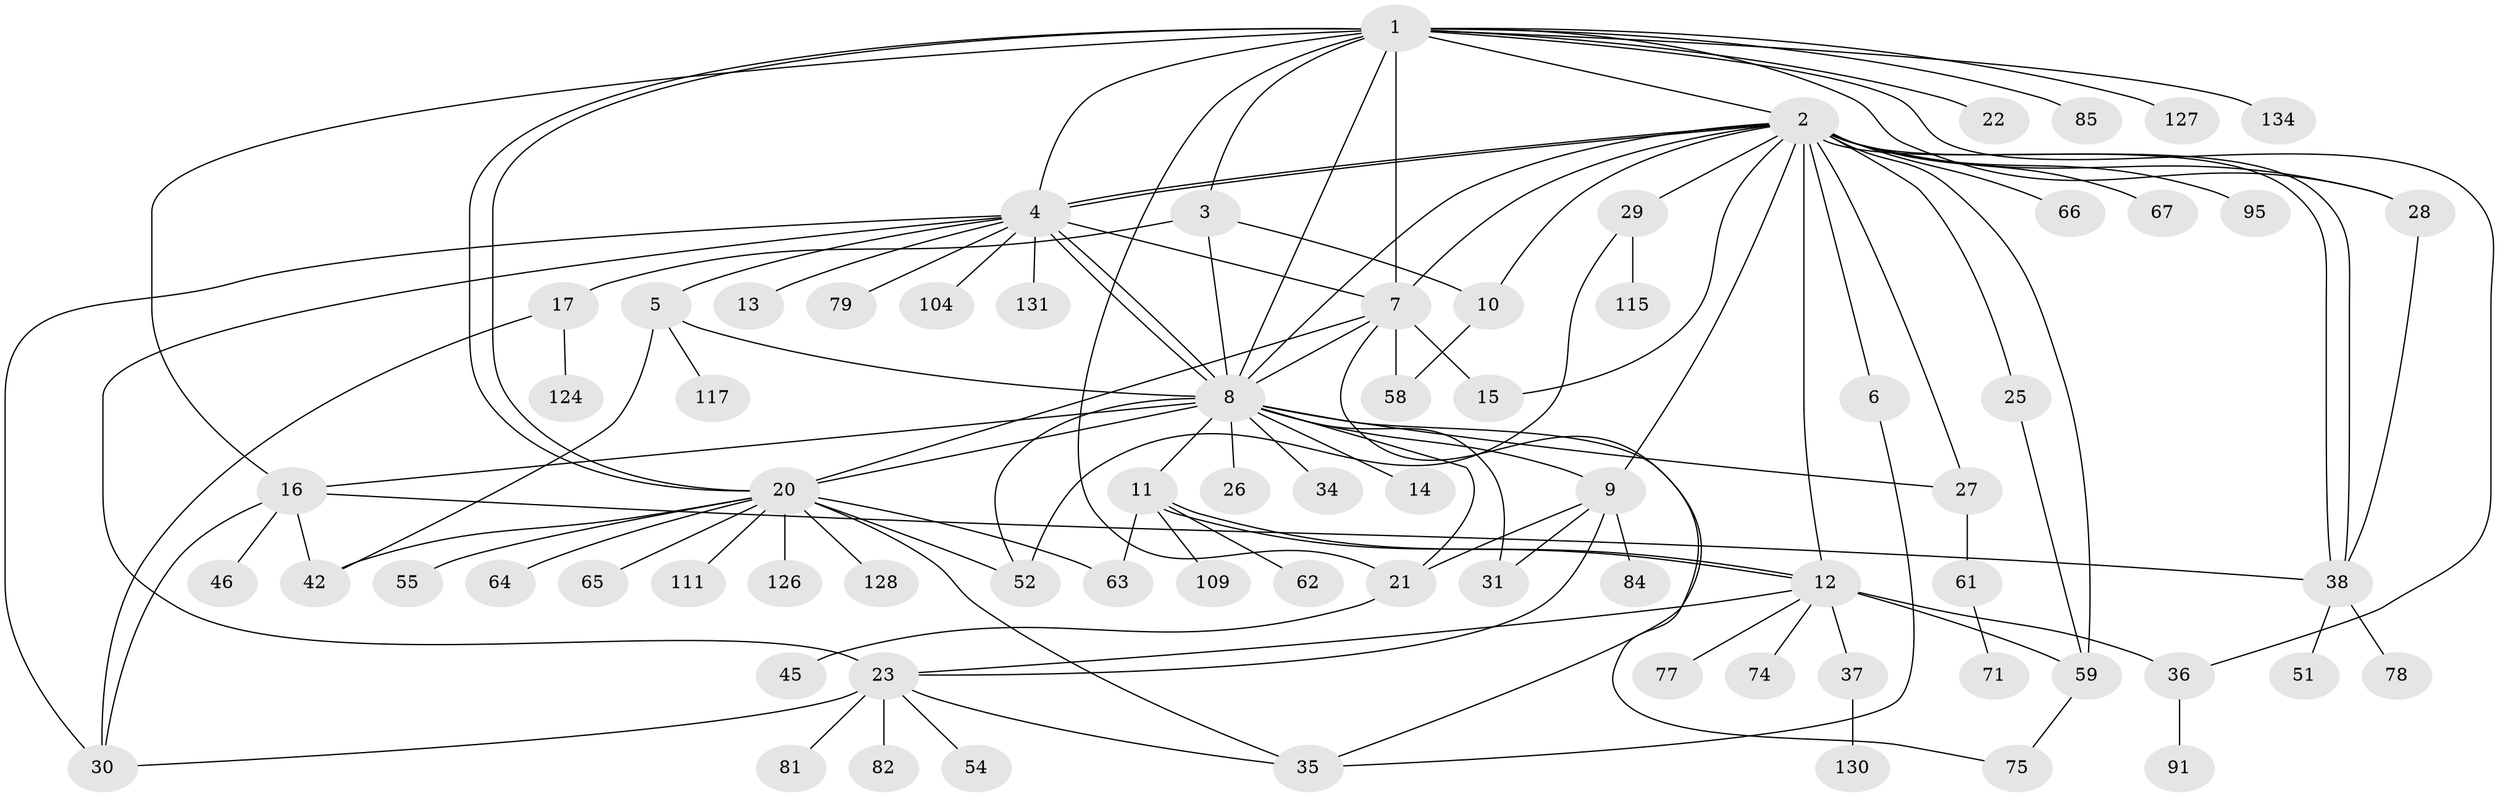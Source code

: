 // original degree distribution, {15: 0.006802721088435374, 20: 0.006802721088435374, 5: 0.04081632653061224, 16: 0.006802721088435374, 4: 0.10204081632653061, 2: 0.14965986394557823, 24: 0.006802721088435374, 7: 0.013605442176870748, 3: 0.1292517006802721, 6: 0.006802721088435374, 9: 0.006802721088435374, 1: 0.5102040816326531, 12: 0.006802721088435374, 10: 0.006802721088435374}
// Generated by graph-tools (version 1.1) at 2025/14/03/09/25 04:14:39]
// undirected, 73 vertices, 117 edges
graph export_dot {
graph [start="1"]
  node [color=gray90,style=filled];
  1;
  2;
  3 [super="+39+60"];
  4;
  5;
  6;
  7 [super="+87+76"];
  8 [super="+92+103+121+146+105+88+32+47"];
  9 [super="+57+72+94+50"];
  10;
  11;
  12;
  13;
  14;
  15 [super="+129+125+106"];
  16 [super="+18"];
  17 [super="+19"];
  20 [super="+56+102+100"];
  21 [super="+40+142"];
  22;
  23 [super="+70+24"];
  25;
  26;
  27 [super="+73"];
  28 [super="+33"];
  29 [super="+49"];
  30 [super="+113+93"];
  31;
  34;
  35 [super="+41"];
  36 [super="+44"];
  37;
  38 [super="+141+135+133+43"];
  42 [super="+69+123+90"];
  45;
  46;
  51 [super="+53+68"];
  52 [super="+97+86"];
  54;
  55;
  58 [super="+120"];
  59 [super="+99"];
  61;
  62;
  63 [super="+89+80"];
  64;
  65;
  66;
  67;
  71;
  74;
  75;
  77;
  78;
  79 [super="+83"];
  81;
  82;
  84;
  85 [super="+139"];
  91;
  95;
  104;
  109;
  111;
  115;
  117;
  124;
  126;
  127;
  128;
  130;
  131;
  134;
  1 -- 2;
  1 -- 3;
  1 -- 4;
  1 -- 8;
  1 -- 16;
  1 -- 20;
  1 -- 20;
  1 -- 21;
  1 -- 22;
  1 -- 28;
  1 -- 36;
  1 -- 85;
  1 -- 127;
  1 -- 134;
  1 -- 7;
  2 -- 4;
  2 -- 4;
  2 -- 6;
  2 -- 8;
  2 -- 10;
  2 -- 12;
  2 -- 15;
  2 -- 25;
  2 -- 27;
  2 -- 29;
  2 -- 38;
  2 -- 38;
  2 -- 66;
  2 -- 67;
  2 -- 95;
  2 -- 7;
  2 -- 9;
  2 -- 59;
  2 -- 28;
  3 -- 10;
  3 -- 17;
  3 -- 8;
  4 -- 5;
  4 -- 7;
  4 -- 8 [weight=4];
  4 -- 8;
  4 -- 13;
  4 -- 30;
  4 -- 79;
  4 -- 104;
  4 -- 131;
  4 -- 23;
  5 -- 8;
  5 -- 117;
  5 -- 42;
  6 -- 35;
  7 -- 35;
  7 -- 20;
  7 -- 8;
  7 -- 58;
  7 -- 15;
  8 -- 9;
  8 -- 11;
  8 -- 14;
  8 -- 20 [weight=2];
  8 -- 26;
  8 -- 27;
  8 -- 31;
  8 -- 34;
  8 -- 21 [weight=2];
  8 -- 75;
  8 -- 52;
  8 -- 16;
  9 -- 23;
  9 -- 84;
  9 -- 21;
  9 -- 31;
  10 -- 58;
  11 -- 12;
  11 -- 12;
  11 -- 62;
  11 -- 109;
  11 -- 63;
  12 -- 36;
  12 -- 37;
  12 -- 59;
  12 -- 74;
  12 -- 77;
  12 -- 23;
  16 -- 38;
  16 -- 42;
  16 -- 30;
  16 -- 46;
  17 -- 124;
  17 -- 30;
  20 -- 55;
  20 -- 63;
  20 -- 64;
  20 -- 65;
  20 -- 128;
  20 -- 126;
  20 -- 111;
  20 -- 35;
  20 -- 42;
  20 -- 52;
  21 -- 45;
  23 -- 54;
  23 -- 82;
  23 -- 81;
  23 -- 35;
  23 -- 30;
  25 -- 59;
  27 -- 61;
  28 -- 38;
  29 -- 52;
  29 -- 115;
  36 -- 91;
  37 -- 130;
  38 -- 51;
  38 -- 78;
  59 -- 75;
  61 -- 71;
}
